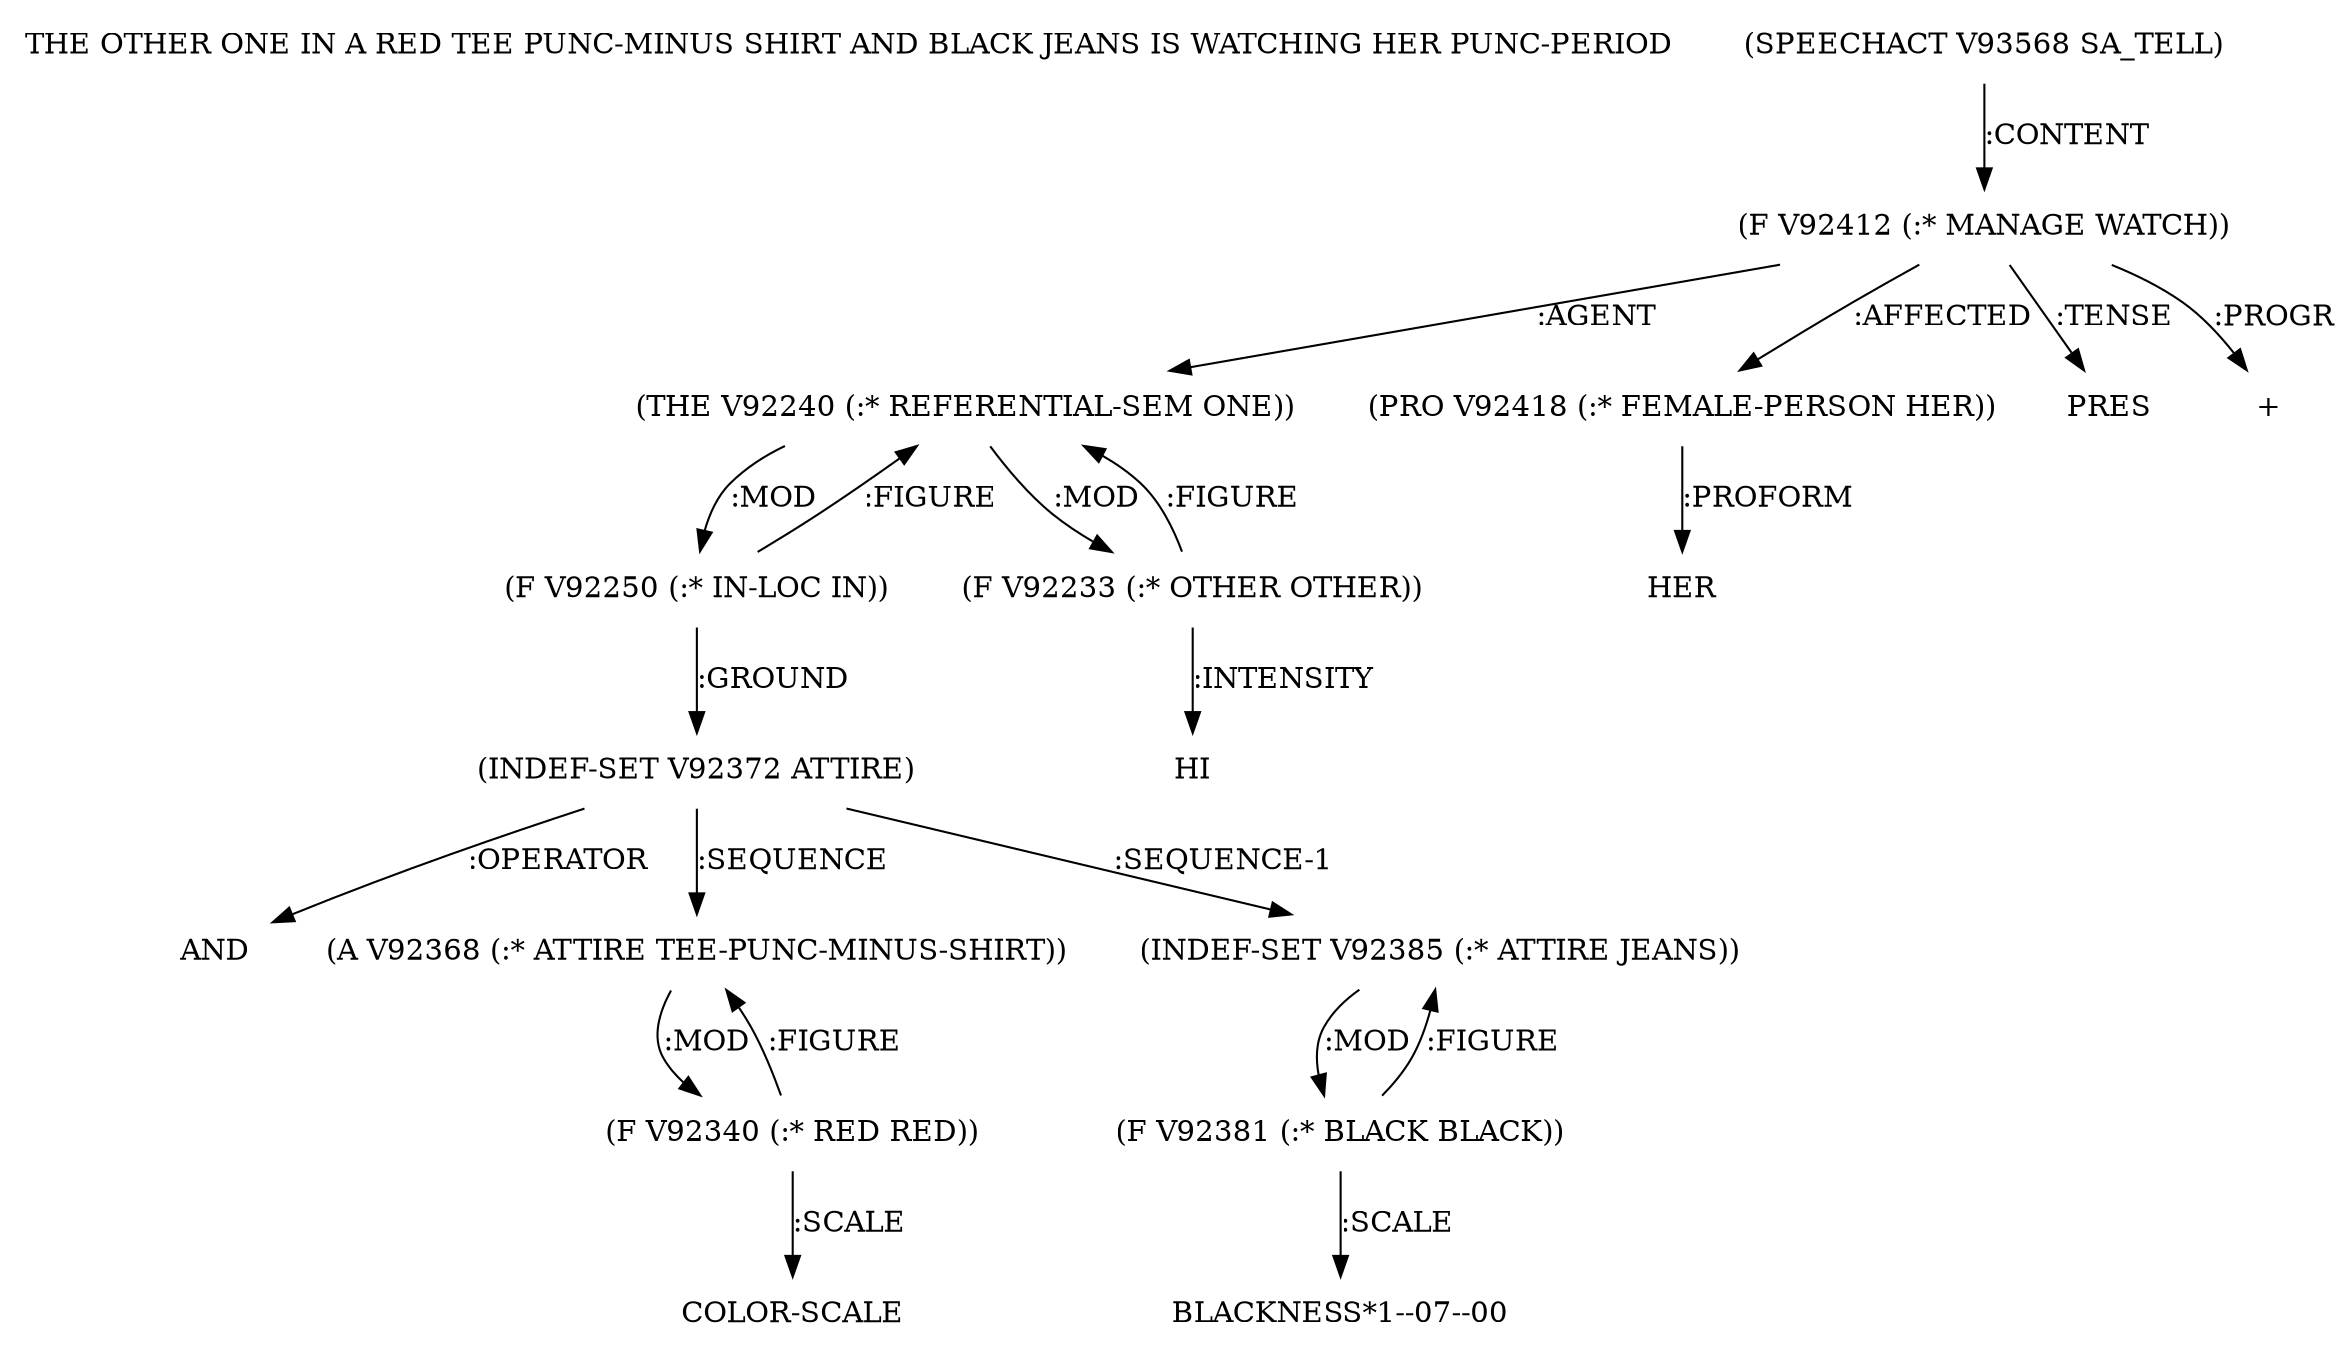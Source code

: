 digraph Terms {
  node [shape=none]
  "THE OTHER ONE IN A RED TEE PUNC-MINUS SHIRT AND BLACK JEANS IS WATCHING HER PUNC-PERIOD"
  "V93568" [label="(SPEECHACT V93568 SA_TELL)"]
  "V93568" -> "V92412" [label=":CONTENT"]
  "V92412" [label="(F V92412 (:* MANAGE WATCH))"]
  "V92412" -> "V92240" [label=":AGENT"]
  "V92412" -> "V92418" [label=":AFFECTED"]
  "V92412" -> "NT95321" [label=":TENSE"]
  "NT95321" [label="PRES"]
  "V92412" -> "NT95322" [label=":PROGR"]
  "NT95322" [label="+"]
  "V92240" [label="(THE V92240 (:* REFERENTIAL-SEM ONE))"]
  "V92240" -> "V92250" [label=":MOD"]
  "V92240" -> "V92233" [label=":MOD"]
  "V92233" [label="(F V92233 (:* OTHER OTHER))"]
  "V92233" -> "NT95323" [label=":INTENSITY"]
  "NT95323" [label="HI"]
  "V92233" -> "V92240" [label=":FIGURE"]
  "V92250" [label="(F V92250 (:* IN-LOC IN))"]
  "V92250" -> "V92372" [label=":GROUND"]
  "V92250" -> "V92240" [label=":FIGURE"]
  "V92372" [label="(INDEF-SET V92372 ATTIRE)"]
  "V92372" -> "NT95324" [label=":OPERATOR"]
  "NT95324" [label="AND"]
  "V92372" -> "V92368" [label=":SEQUENCE"]
  "V92372" -> "V92385" [label=":SEQUENCE-1"]
  "V92368" [label="(A V92368 (:* ATTIRE TEE-PUNC-MINUS-SHIRT))"]
  "V92368" -> "V92340" [label=":MOD"]
  "V92340" [label="(F V92340 (:* RED RED))"]
  "V92340" -> "V92368" [label=":FIGURE"]
  "V92340" -> "NT95325" [label=":SCALE"]
  "NT95325" [label="COLOR-SCALE"]
  "V92385" [label="(INDEF-SET V92385 (:* ATTIRE JEANS))"]
  "V92385" -> "V92381" [label=":MOD"]
  "V92381" [label="(F V92381 (:* BLACK BLACK))"]
  "V92381" -> "V92385" [label=":FIGURE"]
  "V92381" -> "NT95326" [label=":SCALE"]
  "NT95326" [label="BLACKNESS*1--07--00"]
  "V92418" [label="(PRO V92418 (:* FEMALE-PERSON HER))"]
  "V92418" -> "NT95327" [label=":PROFORM"]
  "NT95327" [label="HER"]
}
